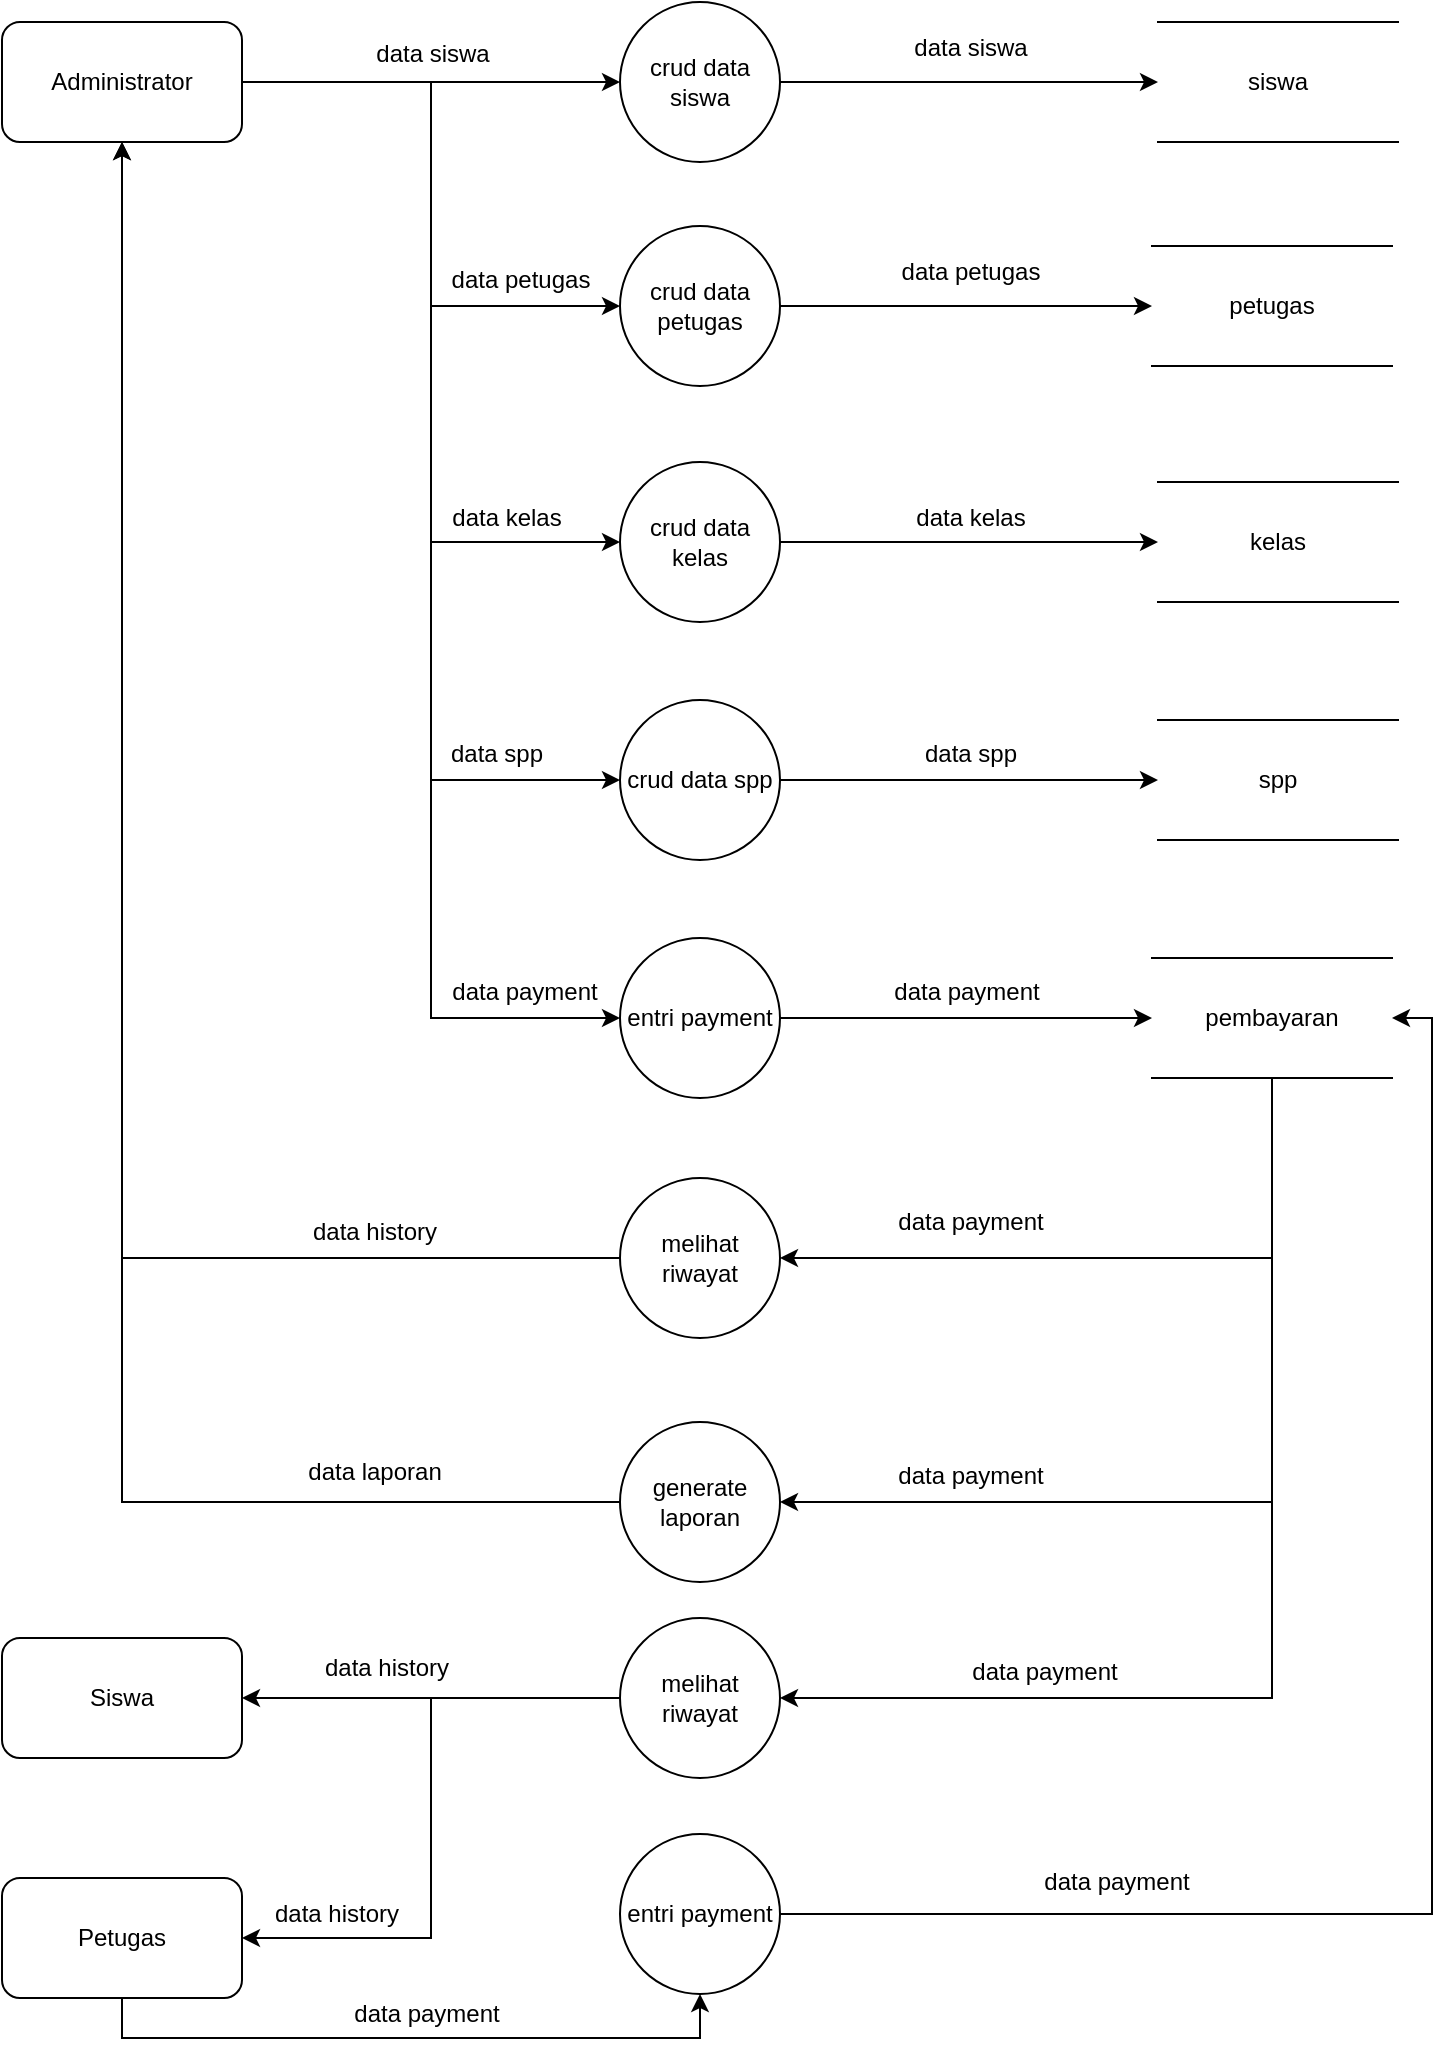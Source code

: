 <mxfile version="24.8.6">
  <diagram name="Page-1" id="hTyjq-FXy3TG7MEUlWAa">
    <mxGraphModel dx="2200" dy="1150" grid="0" gridSize="10" guides="1" tooltips="1" connect="1" arrows="1" fold="1" page="1" pageScale="1" pageWidth="850" pageHeight="1400" math="0" shadow="0">
      <root>
        <mxCell id="0" />
        <mxCell id="1" parent="0" />
        <mxCell id="rZQUfiJFCp1UERQG9XNe-8" style="edgeStyle=orthogonalEdgeStyle;rounded=0;orthogonalLoop=1;jettySize=auto;html=1;exitX=1;exitY=0.5;exitDx=0;exitDy=0;" edge="1" parent="1" source="rZQUfiJFCp1UERQG9XNe-1" target="rZQUfiJFCp1UERQG9XNe-6">
          <mxGeometry relative="1" as="geometry" />
        </mxCell>
        <mxCell id="rZQUfiJFCp1UERQG9XNe-18" style="edgeStyle=orthogonalEdgeStyle;rounded=0;orthogonalLoop=1;jettySize=auto;html=1;exitX=1;exitY=0.5;exitDx=0;exitDy=0;entryX=0;entryY=0.5;entryDx=0;entryDy=0;" edge="1" parent="1" source="rZQUfiJFCp1UERQG9XNe-1" target="rZQUfiJFCp1UERQG9XNe-12">
          <mxGeometry relative="1" as="geometry" />
        </mxCell>
        <mxCell id="rZQUfiJFCp1UERQG9XNe-19" style="edgeStyle=orthogonalEdgeStyle;rounded=0;orthogonalLoop=1;jettySize=auto;html=1;exitX=1;exitY=0.5;exitDx=0;exitDy=0;entryX=0;entryY=0.5;entryDx=0;entryDy=0;" edge="1" parent="1" source="rZQUfiJFCp1UERQG9XNe-1" target="rZQUfiJFCp1UERQG9XNe-13">
          <mxGeometry relative="1" as="geometry" />
        </mxCell>
        <mxCell id="rZQUfiJFCp1UERQG9XNe-20" style="edgeStyle=orthogonalEdgeStyle;rounded=0;orthogonalLoop=1;jettySize=auto;html=1;exitX=1;exitY=0.5;exitDx=0;exitDy=0;entryX=0;entryY=0.5;entryDx=0;entryDy=0;" edge="1" parent="1" source="rZQUfiJFCp1UERQG9XNe-1" target="rZQUfiJFCp1UERQG9XNe-14">
          <mxGeometry relative="1" as="geometry">
            <mxPoint x="371" y="458" as="targetPoint" />
          </mxGeometry>
        </mxCell>
        <mxCell id="rZQUfiJFCp1UERQG9XNe-26" style="edgeStyle=orthogonalEdgeStyle;rounded=0;orthogonalLoop=1;jettySize=auto;html=1;exitX=1;exitY=0.5;exitDx=0;exitDy=0;entryX=0;entryY=0.5;entryDx=0;entryDy=0;" edge="1" parent="1" source="rZQUfiJFCp1UERQG9XNe-1" target="rZQUfiJFCp1UERQG9XNe-25">
          <mxGeometry relative="1" as="geometry">
            <mxPoint x="298.211" y="493.895" as="targetPoint" />
          </mxGeometry>
        </mxCell>
        <mxCell id="rZQUfiJFCp1UERQG9XNe-1" value="Administrator" style="rounded=1;whiteSpace=wrap;html=1;" vertex="1" parent="1">
          <mxGeometry x="76" y="82" width="120" height="60" as="geometry" />
        </mxCell>
        <mxCell id="rZQUfiJFCp1UERQG9XNe-61" style="edgeStyle=orthogonalEdgeStyle;rounded=0;orthogonalLoop=1;jettySize=auto;html=1;exitX=0.5;exitY=1;exitDx=0;exitDy=0;entryX=0.5;entryY=1;entryDx=0;entryDy=0;" edge="1" parent="1" source="rZQUfiJFCp1UERQG9XNe-2" target="rZQUfiJFCp1UERQG9XNe-60">
          <mxGeometry relative="1" as="geometry" />
        </mxCell>
        <mxCell id="rZQUfiJFCp1UERQG9XNe-2" value="Petugas" style="rounded=1;whiteSpace=wrap;html=1;" vertex="1" parent="1">
          <mxGeometry x="76" y="1010" width="120" height="60" as="geometry" />
        </mxCell>
        <mxCell id="rZQUfiJFCp1UERQG9XNe-3" value="Siswa" style="rounded=1;whiteSpace=wrap;html=1;" vertex="1" parent="1">
          <mxGeometry x="76" y="890" width="120" height="60" as="geometry" />
        </mxCell>
        <mxCell id="rZQUfiJFCp1UERQG9XNe-9" style="edgeStyle=orthogonalEdgeStyle;rounded=0;orthogonalLoop=1;jettySize=auto;html=1;exitX=1;exitY=0.5;exitDx=0;exitDy=0;entryX=0;entryY=0.5;entryDx=0;entryDy=0;" edge="1" parent="1" source="rZQUfiJFCp1UERQG9XNe-6" target="rZQUfiJFCp1UERQG9XNe-7">
          <mxGeometry relative="1" as="geometry" />
        </mxCell>
        <mxCell id="rZQUfiJFCp1UERQG9XNe-6" value="crud data siswa" style="ellipse;whiteSpace=wrap;html=1;aspect=fixed;" vertex="1" parent="1">
          <mxGeometry x="385" y="72" width="80" height="80" as="geometry" />
        </mxCell>
        <mxCell id="rZQUfiJFCp1UERQG9XNe-7" value="siswa" style="shape=partialRectangle;whiteSpace=wrap;html=1;left=0;right=0;fillColor=none;" vertex="1" parent="1">
          <mxGeometry x="654" y="82" width="120" height="60" as="geometry" />
        </mxCell>
        <mxCell id="rZQUfiJFCp1UERQG9XNe-10" value="data siswa" style="text;html=1;align=center;verticalAlign=middle;resizable=0;points=[];autosize=1;strokeColor=none;fillColor=none;" vertex="1" parent="1">
          <mxGeometry x="253" y="85" width="75" height="26" as="geometry" />
        </mxCell>
        <mxCell id="rZQUfiJFCp1UERQG9XNe-11" value="data siswa" style="text;html=1;align=center;verticalAlign=middle;resizable=0;points=[];autosize=1;strokeColor=none;fillColor=none;" vertex="1" parent="1">
          <mxGeometry x="522" y="82" width="75" height="26" as="geometry" />
        </mxCell>
        <mxCell id="rZQUfiJFCp1UERQG9XNe-21" style="edgeStyle=orthogonalEdgeStyle;rounded=0;orthogonalLoop=1;jettySize=auto;html=1;exitX=1;exitY=0.5;exitDx=0;exitDy=0;entryX=0;entryY=0.5;entryDx=0;entryDy=0;" edge="1" parent="1" source="rZQUfiJFCp1UERQG9XNe-12" target="rZQUfiJFCp1UERQG9XNe-15">
          <mxGeometry relative="1" as="geometry" />
        </mxCell>
        <mxCell id="rZQUfiJFCp1UERQG9XNe-12" value="crud data petugas" style="ellipse;whiteSpace=wrap;html=1;aspect=fixed;" vertex="1" parent="1">
          <mxGeometry x="385" y="184" width="80" height="80" as="geometry" />
        </mxCell>
        <mxCell id="rZQUfiJFCp1UERQG9XNe-22" style="edgeStyle=orthogonalEdgeStyle;rounded=0;orthogonalLoop=1;jettySize=auto;html=1;exitX=1;exitY=0.5;exitDx=0;exitDy=0;entryX=0;entryY=0.5;entryDx=0;entryDy=0;" edge="1" parent="1" source="rZQUfiJFCp1UERQG9XNe-13" target="rZQUfiJFCp1UERQG9XNe-16">
          <mxGeometry relative="1" as="geometry" />
        </mxCell>
        <mxCell id="rZQUfiJFCp1UERQG9XNe-13" value="crud data kelas" style="ellipse;whiteSpace=wrap;html=1;aspect=fixed;" vertex="1" parent="1">
          <mxGeometry x="385" y="302" width="80" height="80" as="geometry" />
        </mxCell>
        <mxCell id="rZQUfiJFCp1UERQG9XNe-23" style="edgeStyle=orthogonalEdgeStyle;rounded=0;orthogonalLoop=1;jettySize=auto;html=1;exitX=1;exitY=0.5;exitDx=0;exitDy=0;entryX=0;entryY=0.5;entryDx=0;entryDy=0;" edge="1" parent="1" source="rZQUfiJFCp1UERQG9XNe-14" target="rZQUfiJFCp1UERQG9XNe-17">
          <mxGeometry relative="1" as="geometry" />
        </mxCell>
        <mxCell id="rZQUfiJFCp1UERQG9XNe-14" value="crud data spp" style="ellipse;whiteSpace=wrap;html=1;aspect=fixed;" vertex="1" parent="1">
          <mxGeometry x="385" y="421" width="80" height="80" as="geometry" />
        </mxCell>
        <mxCell id="rZQUfiJFCp1UERQG9XNe-15" value="petugas" style="shape=partialRectangle;whiteSpace=wrap;html=1;left=0;right=0;fillColor=none;" vertex="1" parent="1">
          <mxGeometry x="651" y="194" width="120" height="60" as="geometry" />
        </mxCell>
        <mxCell id="rZQUfiJFCp1UERQG9XNe-16" value="kelas" style="shape=partialRectangle;whiteSpace=wrap;html=1;left=0;right=0;fillColor=none;" vertex="1" parent="1">
          <mxGeometry x="654" y="312" width="120" height="60" as="geometry" />
        </mxCell>
        <mxCell id="rZQUfiJFCp1UERQG9XNe-17" value="spp" style="shape=partialRectangle;whiteSpace=wrap;html=1;left=0;right=0;fillColor=none;" vertex="1" parent="1">
          <mxGeometry x="654" y="431" width="120" height="60" as="geometry" />
        </mxCell>
        <mxCell id="rZQUfiJFCp1UERQG9XNe-38" style="edgeStyle=orthogonalEdgeStyle;rounded=0;orthogonalLoop=1;jettySize=auto;html=1;exitX=0.5;exitY=1;exitDx=0;exitDy=0;entryX=1;entryY=0.5;entryDx=0;entryDy=0;" edge="1" parent="1" source="rZQUfiJFCp1UERQG9XNe-24" target="rZQUfiJFCp1UERQG9XNe-37">
          <mxGeometry relative="1" as="geometry" />
        </mxCell>
        <mxCell id="rZQUfiJFCp1UERQG9XNe-43" style="edgeStyle=orthogonalEdgeStyle;rounded=0;orthogonalLoop=1;jettySize=auto;html=1;exitX=0.5;exitY=1;exitDx=0;exitDy=0;entryX=1;entryY=0.5;entryDx=0;entryDy=0;" edge="1" parent="1" source="rZQUfiJFCp1UERQG9XNe-24" target="rZQUfiJFCp1UERQG9XNe-42">
          <mxGeometry relative="1" as="geometry" />
        </mxCell>
        <mxCell id="rZQUfiJFCp1UERQG9XNe-55" style="edgeStyle=orthogonalEdgeStyle;rounded=0;orthogonalLoop=1;jettySize=auto;html=1;exitX=0.5;exitY=1;exitDx=0;exitDy=0;entryX=1;entryY=0.5;entryDx=0;entryDy=0;" edge="1" parent="1" source="rZQUfiJFCp1UERQG9XNe-24" target="rZQUfiJFCp1UERQG9XNe-53">
          <mxGeometry relative="1" as="geometry" />
        </mxCell>
        <mxCell id="rZQUfiJFCp1UERQG9XNe-24" value="pembayaran" style="shape=partialRectangle;whiteSpace=wrap;html=1;left=0;right=0;fillColor=none;" vertex="1" parent="1">
          <mxGeometry x="651" y="550" width="120" height="60" as="geometry" />
        </mxCell>
        <mxCell id="rZQUfiJFCp1UERQG9XNe-27" style="edgeStyle=orthogonalEdgeStyle;rounded=0;orthogonalLoop=1;jettySize=auto;html=1;exitX=1;exitY=0.5;exitDx=0;exitDy=0;entryX=0;entryY=0.5;entryDx=0;entryDy=0;" edge="1" parent="1" source="rZQUfiJFCp1UERQG9XNe-25" target="rZQUfiJFCp1UERQG9XNe-24">
          <mxGeometry relative="1" as="geometry" />
        </mxCell>
        <mxCell id="rZQUfiJFCp1UERQG9XNe-25" value="entri payment" style="ellipse;whiteSpace=wrap;html=1;aspect=fixed;" vertex="1" parent="1">
          <mxGeometry x="385" y="540" width="80" height="80" as="geometry" />
        </mxCell>
        <mxCell id="rZQUfiJFCp1UERQG9XNe-28" value="data petugas" style="text;html=1;align=center;verticalAlign=middle;resizable=0;points=[];autosize=1;strokeColor=none;fillColor=none;" vertex="1" parent="1">
          <mxGeometry x="291" y="198" width="87" height="26" as="geometry" />
        </mxCell>
        <mxCell id="rZQUfiJFCp1UERQG9XNe-29" value="data petugas" style="text;html=1;align=center;verticalAlign=middle;resizable=0;points=[];autosize=1;strokeColor=none;fillColor=none;" vertex="1" parent="1">
          <mxGeometry x="516" y="194" width="87" height="26" as="geometry" />
        </mxCell>
        <mxCell id="rZQUfiJFCp1UERQG9XNe-30" value="data kelas" style="text;html=1;align=center;verticalAlign=middle;resizable=0;points=[];autosize=1;strokeColor=none;fillColor=none;" vertex="1" parent="1">
          <mxGeometry x="291" y="317" width="73" height="26" as="geometry" />
        </mxCell>
        <mxCell id="rZQUfiJFCp1UERQG9XNe-31" value="data kelas" style="text;html=1;align=center;verticalAlign=middle;resizable=0;points=[];autosize=1;strokeColor=none;fillColor=none;" vertex="1" parent="1">
          <mxGeometry x="523" y="317" width="73" height="26" as="geometry" />
        </mxCell>
        <mxCell id="rZQUfiJFCp1UERQG9XNe-32" value="data spp" style="text;html=1;align=center;verticalAlign=middle;resizable=0;points=[];autosize=1;strokeColor=none;fillColor=none;" vertex="1" parent="1">
          <mxGeometry x="291" y="435" width="64" height="26" as="geometry" />
        </mxCell>
        <mxCell id="rZQUfiJFCp1UERQG9XNe-34" value="data spp" style="text;html=1;align=center;verticalAlign=middle;resizable=0;points=[];autosize=1;strokeColor=none;fillColor=none;" vertex="1" parent="1">
          <mxGeometry x="527.5" y="435" width="64" height="26" as="geometry" />
        </mxCell>
        <mxCell id="rZQUfiJFCp1UERQG9XNe-35" value="data payment" style="text;html=1;align=center;verticalAlign=middle;resizable=0;points=[];autosize=1;strokeColor=none;fillColor=none;" vertex="1" parent="1">
          <mxGeometry x="291" y="554" width="91" height="26" as="geometry" />
        </mxCell>
        <mxCell id="rZQUfiJFCp1UERQG9XNe-36" value="data payment" style="text;html=1;align=center;verticalAlign=middle;resizable=0;points=[];autosize=1;strokeColor=none;fillColor=none;" vertex="1" parent="1">
          <mxGeometry x="512" y="554" width="91" height="26" as="geometry" />
        </mxCell>
        <mxCell id="rZQUfiJFCp1UERQG9XNe-39" style="edgeStyle=orthogonalEdgeStyle;rounded=0;orthogonalLoop=1;jettySize=auto;html=1;exitX=0;exitY=0.5;exitDx=0;exitDy=0;entryX=0.5;entryY=1;entryDx=0;entryDy=0;" edge="1" parent="1" source="rZQUfiJFCp1UERQG9XNe-37" target="rZQUfiJFCp1UERQG9XNe-1">
          <mxGeometry relative="1" as="geometry" />
        </mxCell>
        <mxCell id="rZQUfiJFCp1UERQG9XNe-37" value="melihat riwayat" style="ellipse;whiteSpace=wrap;html=1;aspect=fixed;" vertex="1" parent="1">
          <mxGeometry x="385" y="660" width="80" height="80" as="geometry" />
        </mxCell>
        <mxCell id="rZQUfiJFCp1UERQG9XNe-40" value="data payment" style="text;html=1;align=center;verticalAlign=middle;resizable=0;points=[];autosize=1;strokeColor=none;fillColor=none;" vertex="1" parent="1">
          <mxGeometry x="514" y="669" width="91" height="26" as="geometry" />
        </mxCell>
        <mxCell id="rZQUfiJFCp1UERQG9XNe-41" value="data history" style="text;html=1;align=center;verticalAlign=middle;resizable=0;points=[];autosize=1;strokeColor=none;fillColor=none;" vertex="1" parent="1">
          <mxGeometry x="222" y="674" width="80" height="26" as="geometry" />
        </mxCell>
        <mxCell id="rZQUfiJFCp1UERQG9XNe-44" style="edgeStyle=orthogonalEdgeStyle;rounded=0;orthogonalLoop=1;jettySize=auto;html=1;exitX=0;exitY=0.5;exitDx=0;exitDy=0;entryX=0.5;entryY=1;entryDx=0;entryDy=0;" edge="1" parent="1" source="rZQUfiJFCp1UERQG9XNe-42" target="rZQUfiJFCp1UERQG9XNe-1">
          <mxGeometry relative="1" as="geometry" />
        </mxCell>
        <mxCell id="rZQUfiJFCp1UERQG9XNe-42" value="generate laporan" style="ellipse;whiteSpace=wrap;html=1;aspect=fixed;" vertex="1" parent="1">
          <mxGeometry x="385" y="782" width="80" height="80" as="geometry" />
        </mxCell>
        <mxCell id="rZQUfiJFCp1UERQG9XNe-45" value="data payment" style="text;html=1;align=center;verticalAlign=middle;resizable=0;points=[];autosize=1;strokeColor=none;fillColor=none;" vertex="1" parent="1">
          <mxGeometry x="514" y="796" width="91" height="26" as="geometry" />
        </mxCell>
        <mxCell id="rZQUfiJFCp1UERQG9XNe-46" value="data laporan" style="text;html=1;align=center;verticalAlign=middle;resizable=0;points=[];autosize=1;strokeColor=none;fillColor=none;" vertex="1" parent="1">
          <mxGeometry x="219.5" y="794" width="85" height="26" as="geometry" />
        </mxCell>
        <mxCell id="rZQUfiJFCp1UERQG9XNe-51" value="data history" style="text;html=1;align=center;verticalAlign=middle;resizable=0;points=[];autosize=1;strokeColor=none;fillColor=none;" vertex="1" parent="1">
          <mxGeometry x="228" y="892" width="80" height="26" as="geometry" />
        </mxCell>
        <mxCell id="rZQUfiJFCp1UERQG9XNe-56" style="edgeStyle=orthogonalEdgeStyle;rounded=0;orthogonalLoop=1;jettySize=auto;html=1;exitX=0;exitY=0.5;exitDx=0;exitDy=0;entryX=1;entryY=0.5;entryDx=0;entryDy=0;" edge="1" parent="1" source="rZQUfiJFCp1UERQG9XNe-53" target="rZQUfiJFCp1UERQG9XNe-3">
          <mxGeometry relative="1" as="geometry" />
        </mxCell>
        <mxCell id="rZQUfiJFCp1UERQG9XNe-58" style="edgeStyle=orthogonalEdgeStyle;rounded=0;orthogonalLoop=1;jettySize=auto;html=1;entryX=1;entryY=0.5;entryDx=0;entryDy=0;" edge="1" parent="1" source="rZQUfiJFCp1UERQG9XNe-53" target="rZQUfiJFCp1UERQG9XNe-2">
          <mxGeometry relative="1" as="geometry" />
        </mxCell>
        <mxCell id="rZQUfiJFCp1UERQG9XNe-53" value="melihat riwayat" style="ellipse;whiteSpace=wrap;html=1;aspect=fixed;" vertex="1" parent="1">
          <mxGeometry x="385" y="880" width="80" height="80" as="geometry" />
        </mxCell>
        <mxCell id="rZQUfiJFCp1UERQG9XNe-57" value="data payment" style="text;html=1;align=center;verticalAlign=middle;resizable=0;points=[];autosize=1;strokeColor=none;fillColor=none;" vertex="1" parent="1">
          <mxGeometry x="551" y="894" width="91" height="26" as="geometry" />
        </mxCell>
        <mxCell id="rZQUfiJFCp1UERQG9XNe-59" value="data history" style="text;html=1;align=center;verticalAlign=middle;resizable=0;points=[];autosize=1;strokeColor=none;fillColor=none;" vertex="1" parent="1">
          <mxGeometry x="203" y="1015" width="80" height="26" as="geometry" />
        </mxCell>
        <mxCell id="rZQUfiJFCp1UERQG9XNe-62" style="edgeStyle=orthogonalEdgeStyle;rounded=0;orthogonalLoop=1;jettySize=auto;html=1;exitX=1;exitY=0.5;exitDx=0;exitDy=0;entryX=1;entryY=0.5;entryDx=0;entryDy=0;" edge="1" parent="1" source="rZQUfiJFCp1UERQG9XNe-60" target="rZQUfiJFCp1UERQG9XNe-24">
          <mxGeometry relative="1" as="geometry" />
        </mxCell>
        <mxCell id="rZQUfiJFCp1UERQG9XNe-60" value="entri payment" style="ellipse;whiteSpace=wrap;html=1;aspect=fixed;" vertex="1" parent="1">
          <mxGeometry x="385" y="988" width="80" height="80" as="geometry" />
        </mxCell>
        <mxCell id="rZQUfiJFCp1UERQG9XNe-63" value="data payment" style="text;html=1;align=center;verticalAlign=middle;resizable=0;points=[];autosize=1;strokeColor=none;fillColor=none;" vertex="1" parent="1">
          <mxGeometry x="242" y="1065" width="91" height="26" as="geometry" />
        </mxCell>
        <mxCell id="rZQUfiJFCp1UERQG9XNe-64" value="data payment" style="text;html=1;align=center;verticalAlign=middle;resizable=0;points=[];autosize=1;strokeColor=none;fillColor=none;" vertex="1" parent="1">
          <mxGeometry x="587" y="999" width="91" height="26" as="geometry" />
        </mxCell>
      </root>
    </mxGraphModel>
  </diagram>
</mxfile>

